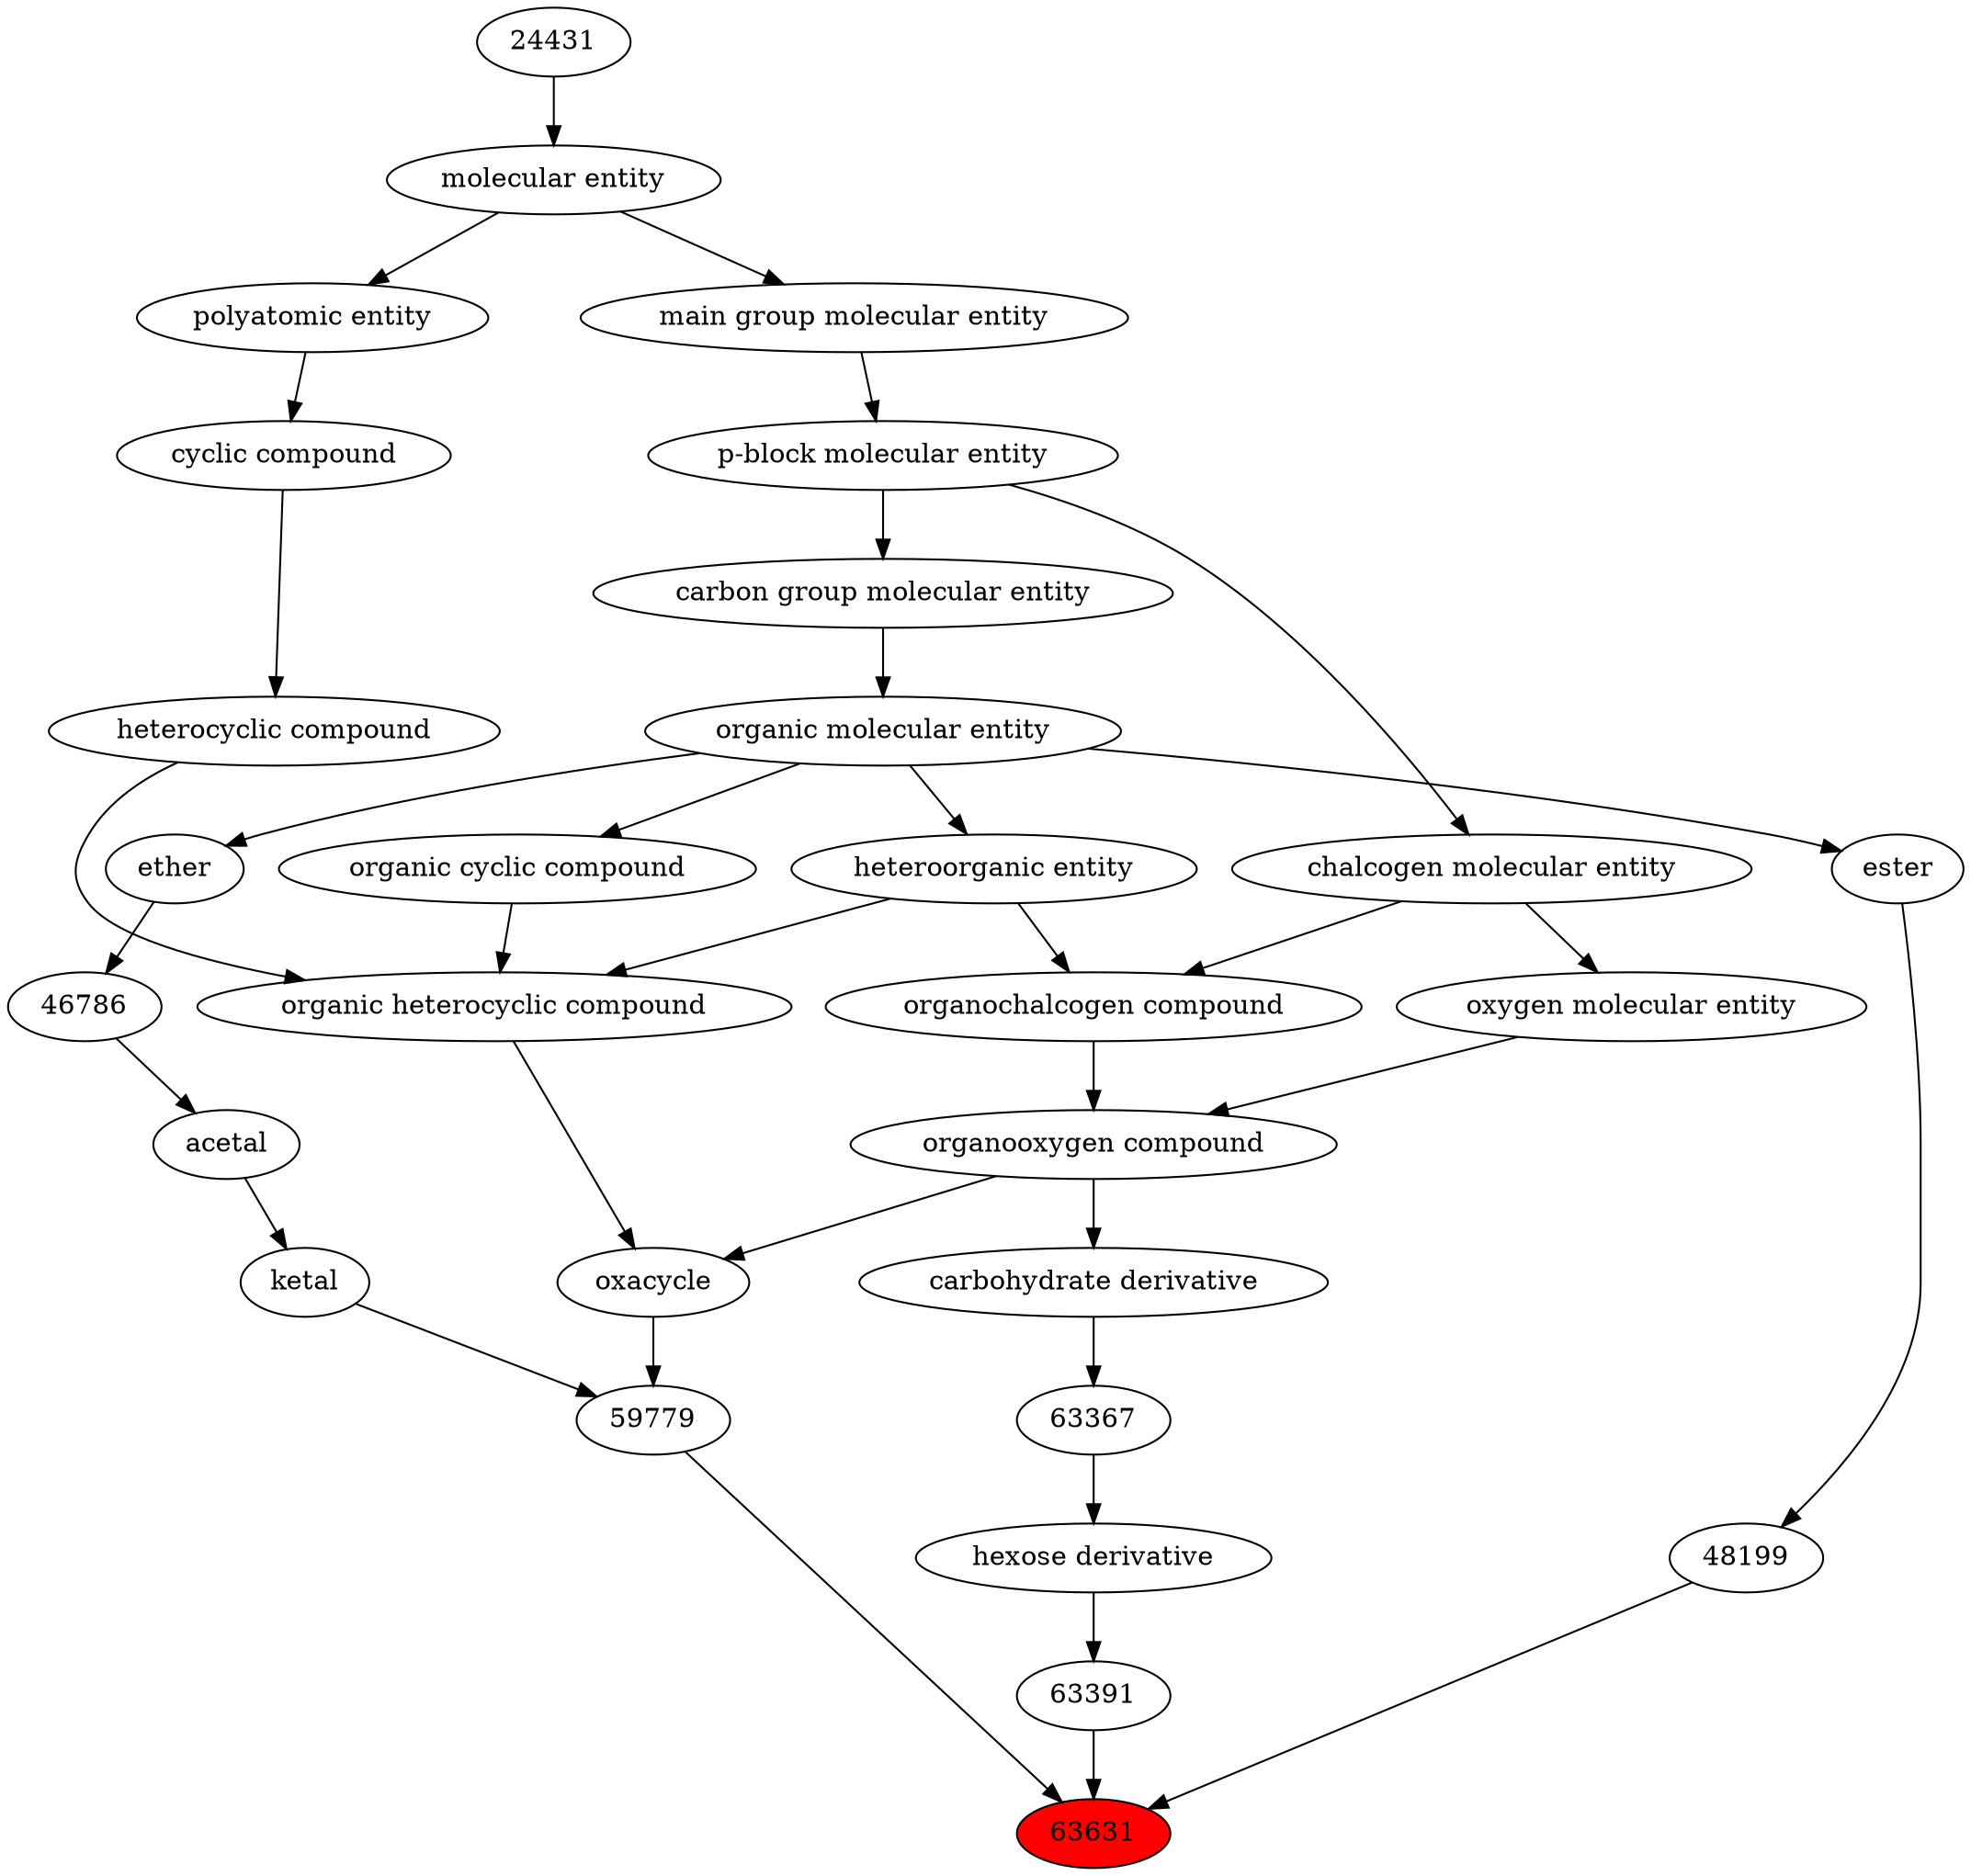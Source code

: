 digraph tree{ 
63631 [label="63631" fillcolor=red style=filled]
59779 -> 63631
48199 -> 63631
63391 -> 63631
59779 [label="59779"]
38104 -> 59779
59777 -> 59779
48199 [label="48199"]
35701 -> 48199
63391 [label="63391"]
63385 -> 63391
38104 [label="oxacycle"]
24532 -> 38104
36963 -> 38104
59777 [label="ketal"]
59769 -> 59777
35701 [label="ester"]
50860 -> 35701
63385 [label="hexose derivative"]
63367 -> 63385
24532 [label="organic heterocyclic compound"]
33285 -> 24532
33832 -> 24532
5686 -> 24532
36963 [label="organooxygen compound"]
36962 -> 36963
25806 -> 36963
59769 [label="acetal"]
46786 -> 59769
50860 [label="organic molecular entity"]
33582 -> 50860
63367 [label="63367"]
63299 -> 63367
33285 [label="heteroorganic entity"]
50860 -> 33285
33832 [label="organic cyclic compound"]
50860 -> 33832
5686 [label="heterocyclic compound"]
33595 -> 5686
36962 [label="organochalcogen compound"]
33285 -> 36962
33304 -> 36962
25806 [label="oxygen molecular entity"]
33304 -> 25806
46786 [label="46786"]
25698 -> 46786
33582 [label="carbon group molecular entity"]
33675 -> 33582
63299 [label="carbohydrate derivative"]
36963 -> 63299
33595 [label="cyclic compound"]
36357 -> 33595
33304 [label="chalcogen molecular entity"]
33675 -> 33304
25698 [label="ether"]
50860 -> 25698
33675 [label="p-block molecular entity"]
33579 -> 33675
36357 [label="polyatomic entity"]
23367 -> 36357
33579 [label="main group molecular entity"]
23367 -> 33579
23367 [label="molecular entity"]
24431 -> 23367
24431 [label="24431"]
}